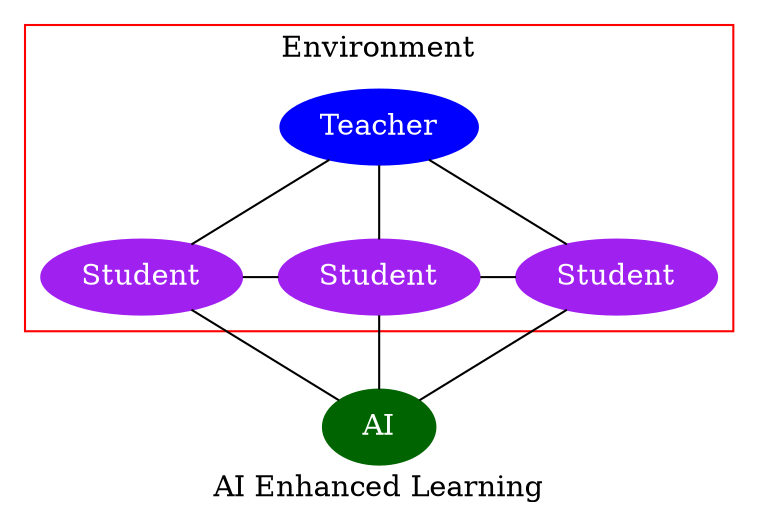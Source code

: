 graph G {
  node [style = filled; color = purple; fontcolor = white;];
  layout = dot;
  label = "AI Enhanced Learning";
  
  
  t1 [label = "Teacher";color = blue;];
  s1 [label = "Student";];
  s2 [label = "Student";];
  s3 [label = "Student";];
  a1 [label = "AI";color = darkgreen;];
  
  
  subgraph cluster_env {
    color = red;
    label = "Environment";
    
    t1 -- s1;
    t1 -- s2;
    t1 -- s3;
    
    
    s1 -- s2 [constraint = false;];
    s2 -- s3 [constraint = false;];
  }
  
  s1 -- a1;
  s2 -- a1;
  s3 -- a1;
}